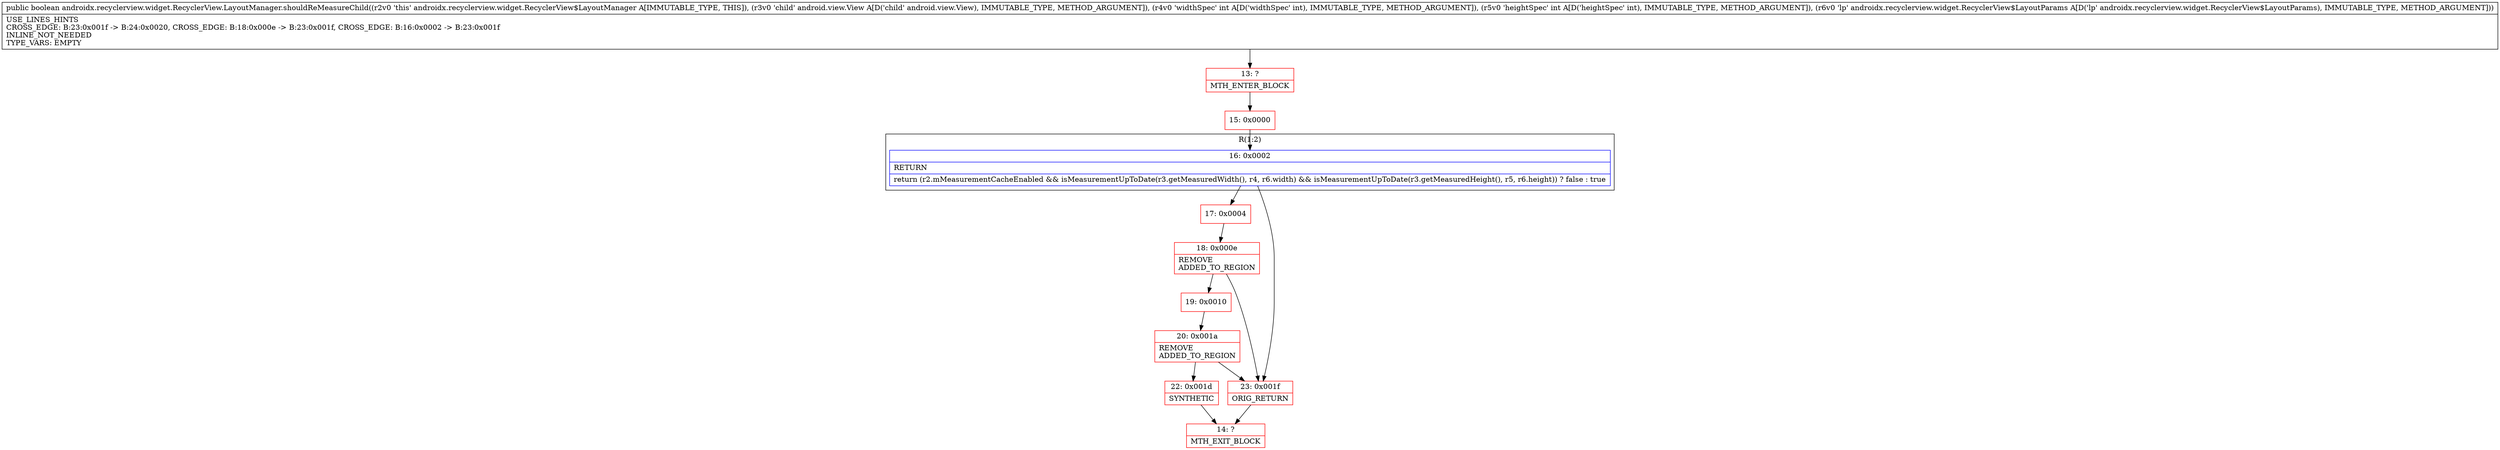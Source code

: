 digraph "CFG forandroidx.recyclerview.widget.RecyclerView.LayoutManager.shouldReMeasureChild(Landroid\/view\/View;IILandroidx\/recyclerview\/widget\/RecyclerView$LayoutParams;)Z" {
subgraph cluster_Region_1190292362 {
label = "R(1:2)";
node [shape=record,color=blue];
Node_16 [shape=record,label="{16\:\ 0x0002|RETURN\l|return (r2.mMeasurementCacheEnabled && isMeasurementUpToDate(r3.getMeasuredWidth(), r4, r6.width) && isMeasurementUpToDate(r3.getMeasuredHeight(), r5, r6.height)) ? false : true\l}"];
}
Node_13 [shape=record,color=red,label="{13\:\ ?|MTH_ENTER_BLOCK\l}"];
Node_15 [shape=record,color=red,label="{15\:\ 0x0000}"];
Node_17 [shape=record,color=red,label="{17\:\ 0x0004}"];
Node_18 [shape=record,color=red,label="{18\:\ 0x000e|REMOVE\lADDED_TO_REGION\l}"];
Node_19 [shape=record,color=red,label="{19\:\ 0x0010}"];
Node_20 [shape=record,color=red,label="{20\:\ 0x001a|REMOVE\lADDED_TO_REGION\l}"];
Node_22 [shape=record,color=red,label="{22\:\ 0x001d|SYNTHETIC\l}"];
Node_14 [shape=record,color=red,label="{14\:\ ?|MTH_EXIT_BLOCK\l}"];
Node_23 [shape=record,color=red,label="{23\:\ 0x001f|ORIG_RETURN\l}"];
MethodNode[shape=record,label="{public boolean androidx.recyclerview.widget.RecyclerView.LayoutManager.shouldReMeasureChild((r2v0 'this' androidx.recyclerview.widget.RecyclerView$LayoutManager A[IMMUTABLE_TYPE, THIS]), (r3v0 'child' android.view.View A[D('child' android.view.View), IMMUTABLE_TYPE, METHOD_ARGUMENT]), (r4v0 'widthSpec' int A[D('widthSpec' int), IMMUTABLE_TYPE, METHOD_ARGUMENT]), (r5v0 'heightSpec' int A[D('heightSpec' int), IMMUTABLE_TYPE, METHOD_ARGUMENT]), (r6v0 'lp' androidx.recyclerview.widget.RecyclerView$LayoutParams A[D('lp' androidx.recyclerview.widget.RecyclerView$LayoutParams), IMMUTABLE_TYPE, METHOD_ARGUMENT]))  | USE_LINES_HINTS\lCROSS_EDGE: B:23:0x001f \-\> B:24:0x0020, CROSS_EDGE: B:18:0x000e \-\> B:23:0x001f, CROSS_EDGE: B:16:0x0002 \-\> B:23:0x001f\lINLINE_NOT_NEEDED\lTYPE_VARS: EMPTY\l}"];
MethodNode -> Node_13;Node_16 -> Node_17;
Node_16 -> Node_23;
Node_13 -> Node_15;
Node_15 -> Node_16;
Node_17 -> Node_18;
Node_18 -> Node_19;
Node_18 -> Node_23;
Node_19 -> Node_20;
Node_20 -> Node_22;
Node_20 -> Node_23;
Node_22 -> Node_14;
Node_23 -> Node_14;
}

